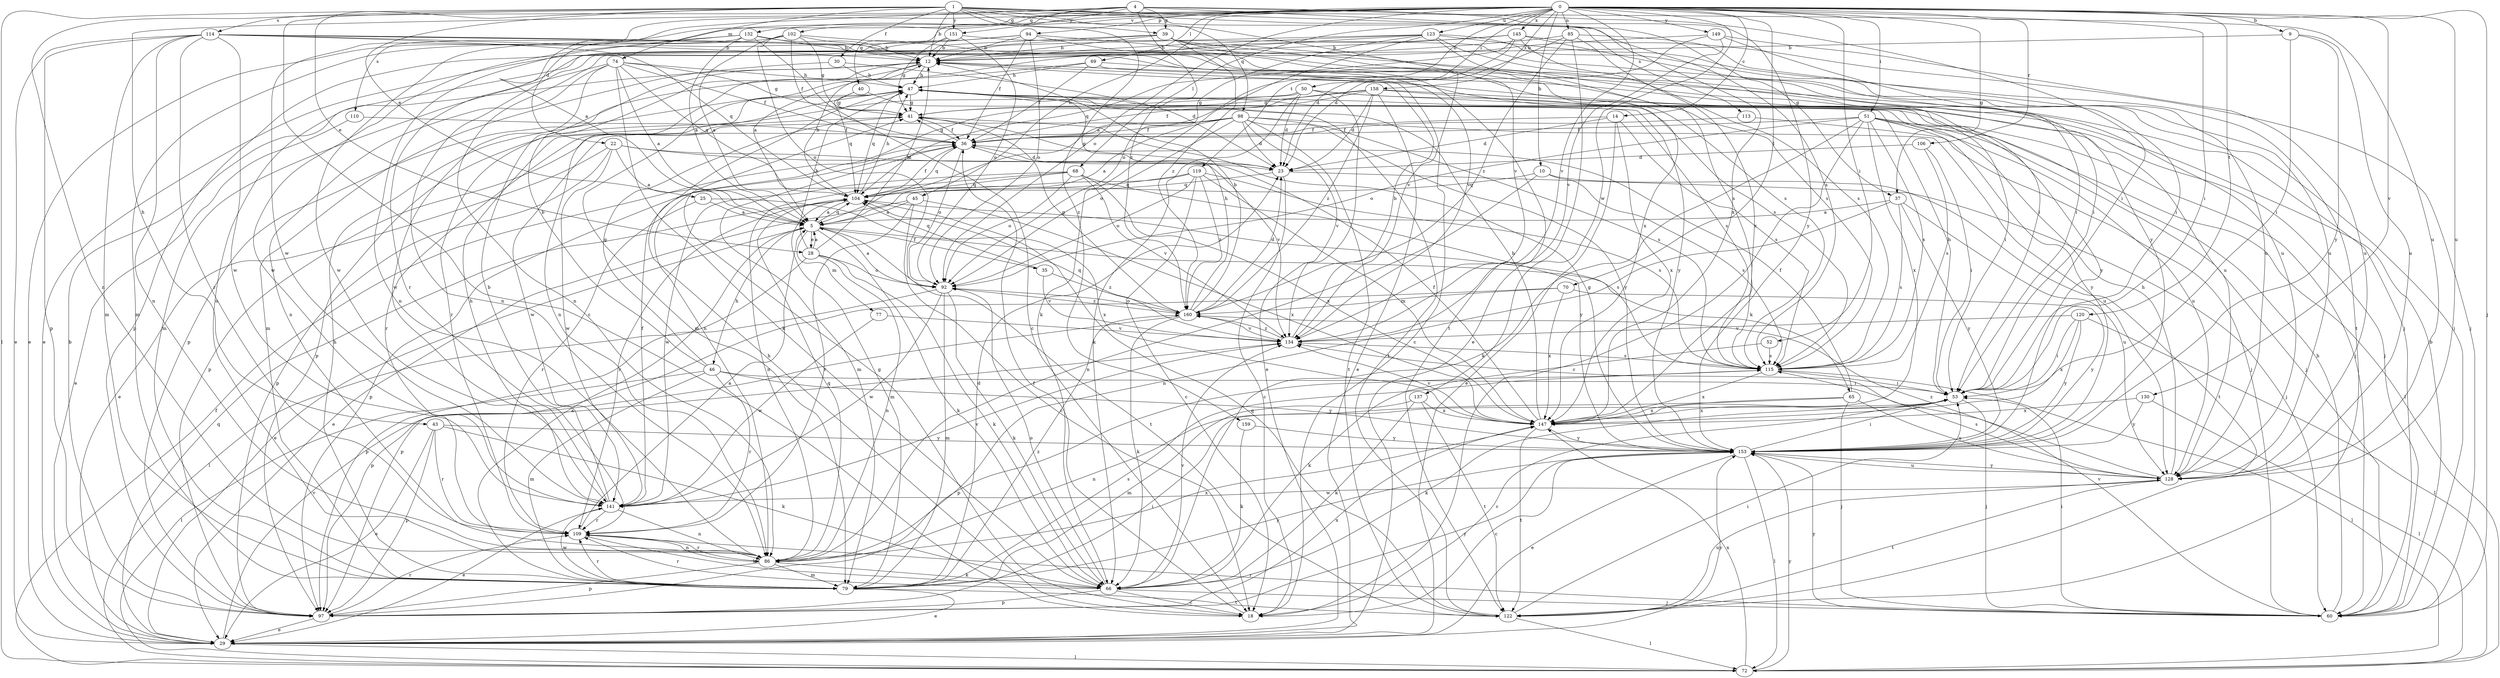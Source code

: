 strict digraph  {
0;
1;
4;
5;
9;
10;
12;
14;
18;
22;
23;
25;
28;
29;
30;
35;
36;
37;
39;
40;
41;
43;
45;
46;
47;
50;
51;
52;
53;
60;
65;
66;
68;
69;
70;
72;
74;
77;
79;
85;
86;
92;
94;
97;
98;
102;
104;
106;
109;
110;
113;
114;
115;
119;
120;
122;
123;
128;
130;
132;
134;
137;
141;
145;
147;
149;
151;
153;
158;
159;
160;
0 -> 9  [label=b];
0 -> 10  [label=b];
0 -> 14  [label=c];
0 -> 22  [label=d];
0 -> 37  [label=g];
0 -> 43  [label=h];
0 -> 45  [label=h];
0 -> 50  [label=i];
0 -> 51  [label=i];
0 -> 52  [label=i];
0 -> 53  [label=i];
0 -> 60  [label=j];
0 -> 68  [label=l];
0 -> 69  [label=l];
0 -> 70  [label=l];
0 -> 85  [label=n];
0 -> 92  [label=o];
0 -> 94  [label=p];
0 -> 106  [label=r];
0 -> 110  [label=s];
0 -> 119  [label=t];
0 -> 120  [label=t];
0 -> 123  [label=u];
0 -> 128  [label=u];
0 -> 130  [label=v];
0 -> 132  [label=v];
0 -> 134  [label=v];
0 -> 137  [label=w];
0 -> 141  [label=w];
0 -> 145  [label=x];
0 -> 149  [label=y];
0 -> 158  [label=z];
1 -> 12  [label=b];
1 -> 18  [label=c];
1 -> 25  [label=e];
1 -> 28  [label=e];
1 -> 30  [label=f];
1 -> 37  [label=g];
1 -> 39  [label=g];
1 -> 72  [label=l];
1 -> 74  [label=m];
1 -> 98  [label=q];
1 -> 113  [label=s];
1 -> 114  [label=s];
1 -> 115  [label=s];
1 -> 128  [label=u];
1 -> 134  [label=v];
1 -> 151  [label=y];
1 -> 159  [label=z];
4 -> 5  [label=a];
4 -> 39  [label=g];
4 -> 40  [label=g];
4 -> 53  [label=i];
4 -> 86  [label=n];
4 -> 102  [label=q];
4 -> 147  [label=x];
4 -> 151  [label=y];
4 -> 153  [label=y];
4 -> 160  [label=z];
5 -> 28  [label=e];
5 -> 29  [label=e];
5 -> 35  [label=f];
5 -> 46  [label=h];
5 -> 65  [label=k];
5 -> 66  [label=k];
5 -> 77  [label=m];
5 -> 104  [label=q];
5 -> 122  [label=t];
9 -> 12  [label=b];
9 -> 53  [label=i];
9 -> 128  [label=u];
9 -> 153  [label=y];
10 -> 86  [label=n];
10 -> 104  [label=q];
10 -> 115  [label=s];
10 -> 122  [label=t];
12 -> 47  [label=h];
12 -> 79  [label=m];
12 -> 86  [label=n];
12 -> 128  [label=u];
14 -> 23  [label=d];
14 -> 29  [label=e];
14 -> 36  [label=f];
14 -> 115  [label=s];
14 -> 147  [label=x];
18 -> 36  [label=f];
18 -> 41  [label=g];
18 -> 47  [label=h];
22 -> 5  [label=a];
22 -> 23  [label=d];
22 -> 29  [label=e];
22 -> 97  [label=p];
22 -> 134  [label=v];
22 -> 141  [label=w];
23 -> 18  [label=c];
23 -> 41  [label=g];
23 -> 60  [label=j];
23 -> 104  [label=q];
25 -> 5  [label=a];
25 -> 109  [label=r];
25 -> 147  [label=x];
28 -> 5  [label=a];
28 -> 12  [label=b];
28 -> 47  [label=h];
28 -> 66  [label=k];
28 -> 72  [label=l];
28 -> 86  [label=n];
28 -> 92  [label=o];
29 -> 72  [label=l];
29 -> 104  [label=q];
29 -> 134  [label=v];
29 -> 153  [label=y];
30 -> 23  [label=d];
30 -> 47  [label=h];
30 -> 79  [label=m];
35 -> 104  [label=q];
35 -> 134  [label=v];
35 -> 160  [label=z];
36 -> 23  [label=d];
36 -> 41  [label=g];
36 -> 79  [label=m];
36 -> 92  [label=o];
36 -> 104  [label=q];
37 -> 5  [label=a];
37 -> 86  [label=n];
37 -> 115  [label=s];
37 -> 128  [label=u];
37 -> 153  [label=y];
39 -> 12  [label=b];
39 -> 29  [label=e];
39 -> 53  [label=i];
39 -> 86  [label=n];
39 -> 115  [label=s];
39 -> 134  [label=v];
39 -> 160  [label=z];
40 -> 41  [label=g];
40 -> 104  [label=q];
40 -> 115  [label=s];
41 -> 36  [label=f];
41 -> 109  [label=r];
43 -> 29  [label=e];
43 -> 66  [label=k];
43 -> 97  [label=p];
43 -> 109  [label=r];
43 -> 153  [label=y];
45 -> 5  [label=a];
45 -> 18  [label=c];
45 -> 29  [label=e];
45 -> 109  [label=r];
45 -> 147  [label=x];
46 -> 12  [label=b];
46 -> 41  [label=g];
46 -> 53  [label=i];
46 -> 72  [label=l];
46 -> 79  [label=m];
46 -> 109  [label=r];
46 -> 153  [label=y];
47 -> 41  [label=g];
47 -> 104  [label=q];
47 -> 109  [label=r];
47 -> 122  [label=t];
47 -> 153  [label=y];
50 -> 23  [label=d];
50 -> 29  [label=e];
50 -> 41  [label=g];
50 -> 60  [label=j];
50 -> 66  [label=k];
50 -> 97  [label=p];
50 -> 153  [label=y];
51 -> 18  [label=c];
51 -> 36  [label=f];
51 -> 60  [label=j];
51 -> 66  [label=k];
51 -> 72  [label=l];
51 -> 92  [label=o];
51 -> 115  [label=s];
51 -> 128  [label=u];
51 -> 147  [label=x];
51 -> 153  [label=y];
52 -> 66  [label=k];
52 -> 115  [label=s];
53 -> 18  [label=c];
53 -> 47  [label=h];
53 -> 60  [label=j];
53 -> 66  [label=k];
53 -> 147  [label=x];
60 -> 12  [label=b];
60 -> 47  [label=h];
60 -> 53  [label=i];
60 -> 109  [label=r];
60 -> 134  [label=v];
60 -> 153  [label=y];
65 -> 36  [label=f];
65 -> 60  [label=j];
65 -> 86  [label=n];
65 -> 128  [label=u];
65 -> 147  [label=x];
66 -> 18  [label=c];
66 -> 60  [label=j];
66 -> 92  [label=o];
66 -> 97  [label=p];
66 -> 109  [label=r];
66 -> 134  [label=v];
68 -> 86  [label=n];
68 -> 92  [label=o];
68 -> 104  [label=q];
68 -> 134  [label=v];
68 -> 141  [label=w];
68 -> 147  [label=x];
68 -> 153  [label=y];
69 -> 18  [label=c];
69 -> 36  [label=f];
69 -> 47  [label=h];
69 -> 97  [label=p];
69 -> 115  [label=s];
70 -> 97  [label=p];
70 -> 147  [label=x];
70 -> 153  [label=y];
70 -> 160  [label=z];
72 -> 36  [label=f];
72 -> 147  [label=x];
72 -> 153  [label=y];
74 -> 5  [label=a];
74 -> 36  [label=f];
74 -> 41  [label=g];
74 -> 47  [label=h];
74 -> 66  [label=k];
74 -> 79  [label=m];
74 -> 86  [label=n];
74 -> 104  [label=q];
74 -> 141  [label=w];
77 -> 134  [label=v];
77 -> 141  [label=w];
79 -> 5  [label=a];
79 -> 23  [label=d];
79 -> 29  [label=e];
79 -> 47  [label=h];
79 -> 109  [label=r];
79 -> 115  [label=s];
79 -> 122  [label=t];
79 -> 141  [label=w];
79 -> 153  [label=y];
79 -> 160  [label=z];
85 -> 12  [label=b];
85 -> 23  [label=d];
85 -> 29  [label=e];
85 -> 128  [label=u];
85 -> 147  [label=x];
85 -> 160  [label=z];
86 -> 66  [label=k];
86 -> 79  [label=m];
86 -> 97  [label=p];
86 -> 104  [label=q];
86 -> 109  [label=r];
86 -> 147  [label=x];
92 -> 5  [label=a];
92 -> 66  [label=k];
92 -> 79  [label=m];
92 -> 97  [label=p];
92 -> 141  [label=w];
92 -> 160  [label=z];
94 -> 12  [label=b];
94 -> 36  [label=f];
94 -> 92  [label=o];
94 -> 97  [label=p];
94 -> 109  [label=r];
94 -> 115  [label=s];
94 -> 128  [label=u];
97 -> 12  [label=b];
97 -> 29  [label=e];
97 -> 53  [label=i];
97 -> 109  [label=r];
97 -> 147  [label=x];
97 -> 153  [label=y];
98 -> 5  [label=a];
98 -> 23  [label=d];
98 -> 36  [label=f];
98 -> 92  [label=o];
98 -> 97  [label=p];
98 -> 115  [label=s];
98 -> 122  [label=t];
98 -> 128  [label=u];
98 -> 134  [label=v];
98 -> 141  [label=w];
98 -> 153  [label=y];
102 -> 5  [label=a];
102 -> 12  [label=b];
102 -> 36  [label=f];
102 -> 41  [label=g];
102 -> 60  [label=j];
102 -> 79  [label=m];
102 -> 92  [label=o];
104 -> 5  [label=a];
104 -> 12  [label=b];
104 -> 36  [label=f];
104 -> 47  [label=h];
104 -> 79  [label=m];
104 -> 109  [label=r];
104 -> 115  [label=s];
106 -> 23  [label=d];
106 -> 53  [label=i];
106 -> 115  [label=s];
109 -> 5  [label=a];
109 -> 66  [label=k];
109 -> 86  [label=n];
110 -> 29  [label=e];
110 -> 36  [label=f];
113 -> 36  [label=f];
113 -> 60  [label=j];
114 -> 12  [label=b];
114 -> 29  [label=e];
114 -> 79  [label=m];
114 -> 86  [label=n];
114 -> 97  [label=p];
114 -> 104  [label=q];
114 -> 109  [label=r];
114 -> 115  [label=s];
114 -> 122  [label=t];
114 -> 134  [label=v];
114 -> 141  [label=w];
115 -> 53  [label=i];
115 -> 72  [label=l];
115 -> 97  [label=p];
115 -> 147  [label=x];
119 -> 18  [label=c];
119 -> 92  [label=o];
119 -> 97  [label=p];
119 -> 104  [label=q];
119 -> 115  [label=s];
119 -> 147  [label=x];
119 -> 160  [label=z];
120 -> 53  [label=i];
120 -> 72  [label=l];
120 -> 134  [label=v];
120 -> 147  [label=x];
120 -> 153  [label=y];
122 -> 53  [label=i];
122 -> 72  [label=l];
122 -> 104  [label=q];
122 -> 128  [label=u];
123 -> 5  [label=a];
123 -> 12  [label=b];
123 -> 53  [label=i];
123 -> 66  [label=k];
123 -> 86  [label=n];
123 -> 92  [label=o];
123 -> 122  [label=t];
123 -> 128  [label=u];
123 -> 153  [label=y];
128 -> 47  [label=h];
128 -> 115  [label=s];
128 -> 122  [label=t];
128 -> 141  [label=w];
128 -> 153  [label=y];
128 -> 160  [label=z];
130 -> 72  [label=l];
130 -> 147  [label=x];
130 -> 153  [label=y];
132 -> 5  [label=a];
132 -> 12  [label=b];
132 -> 18  [label=c];
132 -> 29  [label=e];
132 -> 86  [label=n];
132 -> 141  [label=w];
132 -> 147  [label=x];
134 -> 12  [label=b];
134 -> 104  [label=q];
134 -> 115  [label=s];
134 -> 160  [label=z];
137 -> 66  [label=k];
137 -> 79  [label=m];
137 -> 122  [label=t];
137 -> 147  [label=x];
141 -> 12  [label=b];
141 -> 29  [label=e];
141 -> 36  [label=f];
141 -> 47  [label=h];
141 -> 86  [label=n];
141 -> 109  [label=r];
141 -> 134  [label=v];
145 -> 12  [label=b];
145 -> 23  [label=d];
145 -> 53  [label=i];
145 -> 60  [label=j];
145 -> 86  [label=n];
145 -> 104  [label=q];
145 -> 115  [label=s];
147 -> 36  [label=f];
147 -> 47  [label=h];
147 -> 122  [label=t];
147 -> 134  [label=v];
147 -> 153  [label=y];
149 -> 5  [label=a];
149 -> 12  [label=b];
149 -> 53  [label=i];
149 -> 128  [label=u];
149 -> 134  [label=v];
151 -> 12  [label=b];
151 -> 41  [label=g];
151 -> 60  [label=j];
151 -> 92  [label=o];
151 -> 141  [label=w];
153 -> 18  [label=c];
153 -> 29  [label=e];
153 -> 41  [label=g];
153 -> 53  [label=i];
153 -> 72  [label=l];
153 -> 128  [label=u];
158 -> 23  [label=d];
158 -> 29  [label=e];
158 -> 36  [label=f];
158 -> 41  [label=g];
158 -> 53  [label=i];
158 -> 60  [label=j];
158 -> 86  [label=n];
158 -> 160  [label=z];
159 -> 66  [label=k];
159 -> 153  [label=y];
160 -> 12  [label=b];
160 -> 23  [label=d];
160 -> 41  [label=g];
160 -> 47  [label=h];
160 -> 66  [label=k];
160 -> 92  [label=o];
160 -> 97  [label=p];
160 -> 134  [label=v];
}
